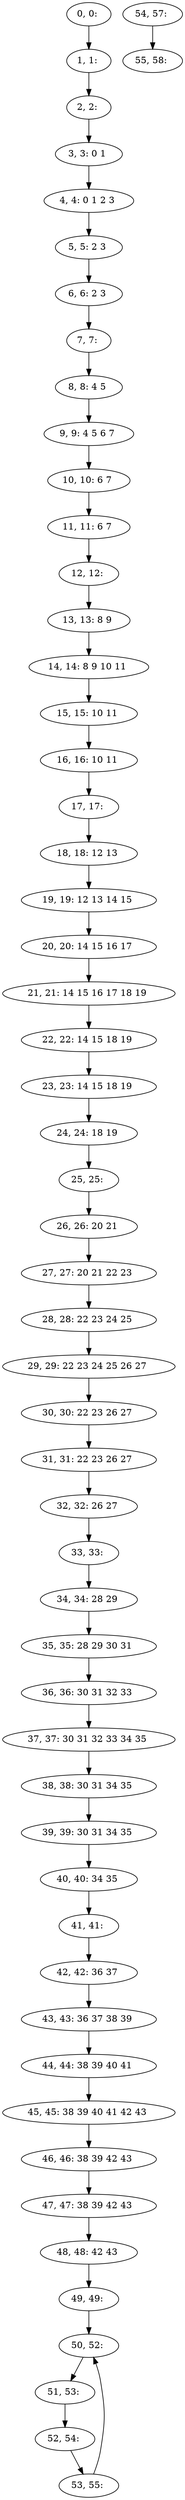 digraph G {
0[label="0, 0: "];
1[label="1, 1: "];
2[label="2, 2: "];
3[label="3, 3: 0 1 "];
4[label="4, 4: 0 1 2 3 "];
5[label="5, 5: 2 3 "];
6[label="6, 6: 2 3 "];
7[label="7, 7: "];
8[label="8, 8: 4 5 "];
9[label="9, 9: 4 5 6 7 "];
10[label="10, 10: 6 7 "];
11[label="11, 11: 6 7 "];
12[label="12, 12: "];
13[label="13, 13: 8 9 "];
14[label="14, 14: 8 9 10 11 "];
15[label="15, 15: 10 11 "];
16[label="16, 16: 10 11 "];
17[label="17, 17: "];
18[label="18, 18: 12 13 "];
19[label="19, 19: 12 13 14 15 "];
20[label="20, 20: 14 15 16 17 "];
21[label="21, 21: 14 15 16 17 18 19 "];
22[label="22, 22: 14 15 18 19 "];
23[label="23, 23: 14 15 18 19 "];
24[label="24, 24: 18 19 "];
25[label="25, 25: "];
26[label="26, 26: 20 21 "];
27[label="27, 27: 20 21 22 23 "];
28[label="28, 28: 22 23 24 25 "];
29[label="29, 29: 22 23 24 25 26 27 "];
30[label="30, 30: 22 23 26 27 "];
31[label="31, 31: 22 23 26 27 "];
32[label="32, 32: 26 27 "];
33[label="33, 33: "];
34[label="34, 34: 28 29 "];
35[label="35, 35: 28 29 30 31 "];
36[label="36, 36: 30 31 32 33 "];
37[label="37, 37: 30 31 32 33 34 35 "];
38[label="38, 38: 30 31 34 35 "];
39[label="39, 39: 30 31 34 35 "];
40[label="40, 40: 34 35 "];
41[label="41, 41: "];
42[label="42, 42: 36 37 "];
43[label="43, 43: 36 37 38 39 "];
44[label="44, 44: 38 39 40 41 "];
45[label="45, 45: 38 39 40 41 42 43 "];
46[label="46, 46: 38 39 42 43 "];
47[label="47, 47: 38 39 42 43 "];
48[label="48, 48: 42 43 "];
49[label="49, 49: "];
50[label="50, 52: "];
51[label="51, 53: "];
52[label="52, 54: "];
53[label="53, 55: "];
54[label="54, 57: "];
55[label="55, 58: "];
0->1 ;
1->2 ;
2->3 ;
3->4 ;
4->5 ;
5->6 ;
6->7 ;
7->8 ;
8->9 ;
9->10 ;
10->11 ;
11->12 ;
12->13 ;
13->14 ;
14->15 ;
15->16 ;
16->17 ;
17->18 ;
18->19 ;
19->20 ;
20->21 ;
21->22 ;
22->23 ;
23->24 ;
24->25 ;
25->26 ;
26->27 ;
27->28 ;
28->29 ;
29->30 ;
30->31 ;
31->32 ;
32->33 ;
33->34 ;
34->35 ;
35->36 ;
36->37 ;
37->38 ;
38->39 ;
39->40 ;
40->41 ;
41->42 ;
42->43 ;
43->44 ;
44->45 ;
45->46 ;
46->47 ;
47->48 ;
48->49 ;
49->50 ;
50->51 ;
51->52 ;
52->53 ;
53->50 ;
54->55 ;
}
